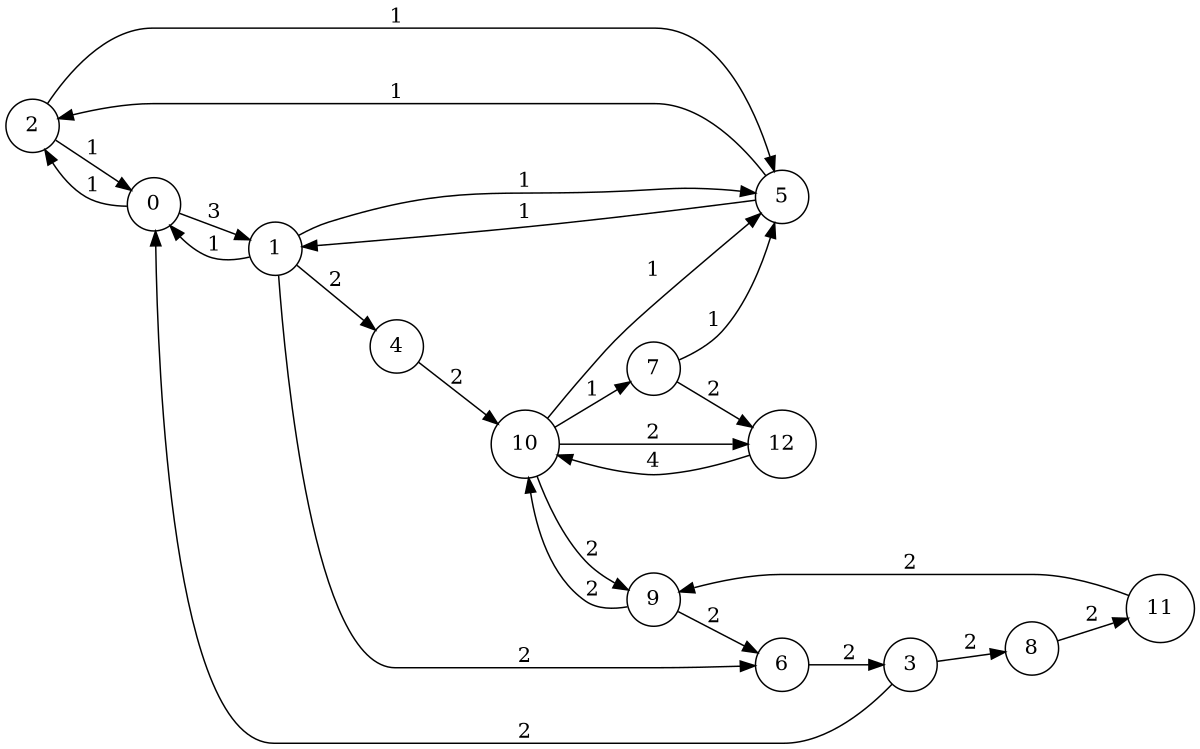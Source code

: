digraph my_graph {
    rankdir=LR;
    size="8,5"
    node [shape = circle];
    2 -> 0 [label="1"];
    2 -> 5 [label="1"];
    0 -> 2 [label="1"];
    0 -> 1 [label="3"];
    5 -> 2 [label="1"];
    5 -> 1 [label="1"];
    10 -> 5 [label="1"];
    10 -> 12 [label="2"];
    10 -> 9 [label="2"];
    10 -> 7 [label="1"];
    12 -> 10 [label="4"];
    3 -> 0 [label="2"];
    3 -> 8 [label="2"];
    6 -> 3 [label="2"];
    9 -> 6 [label="2"];
    9 -> 10 [label="2"];
    4 -> 10 [label="2"];
    8 -> 11 [label="2"];
    11 -> 9 [label="2"];
    7 -> 12 [label="2"];
    7 -> 5 [label="1"];
    1 -> 4 [label="2"];
    1 -> 6 [label="2"];
    1 -> 5 [label="1"];
    1 -> 0 [label="1"];
}
